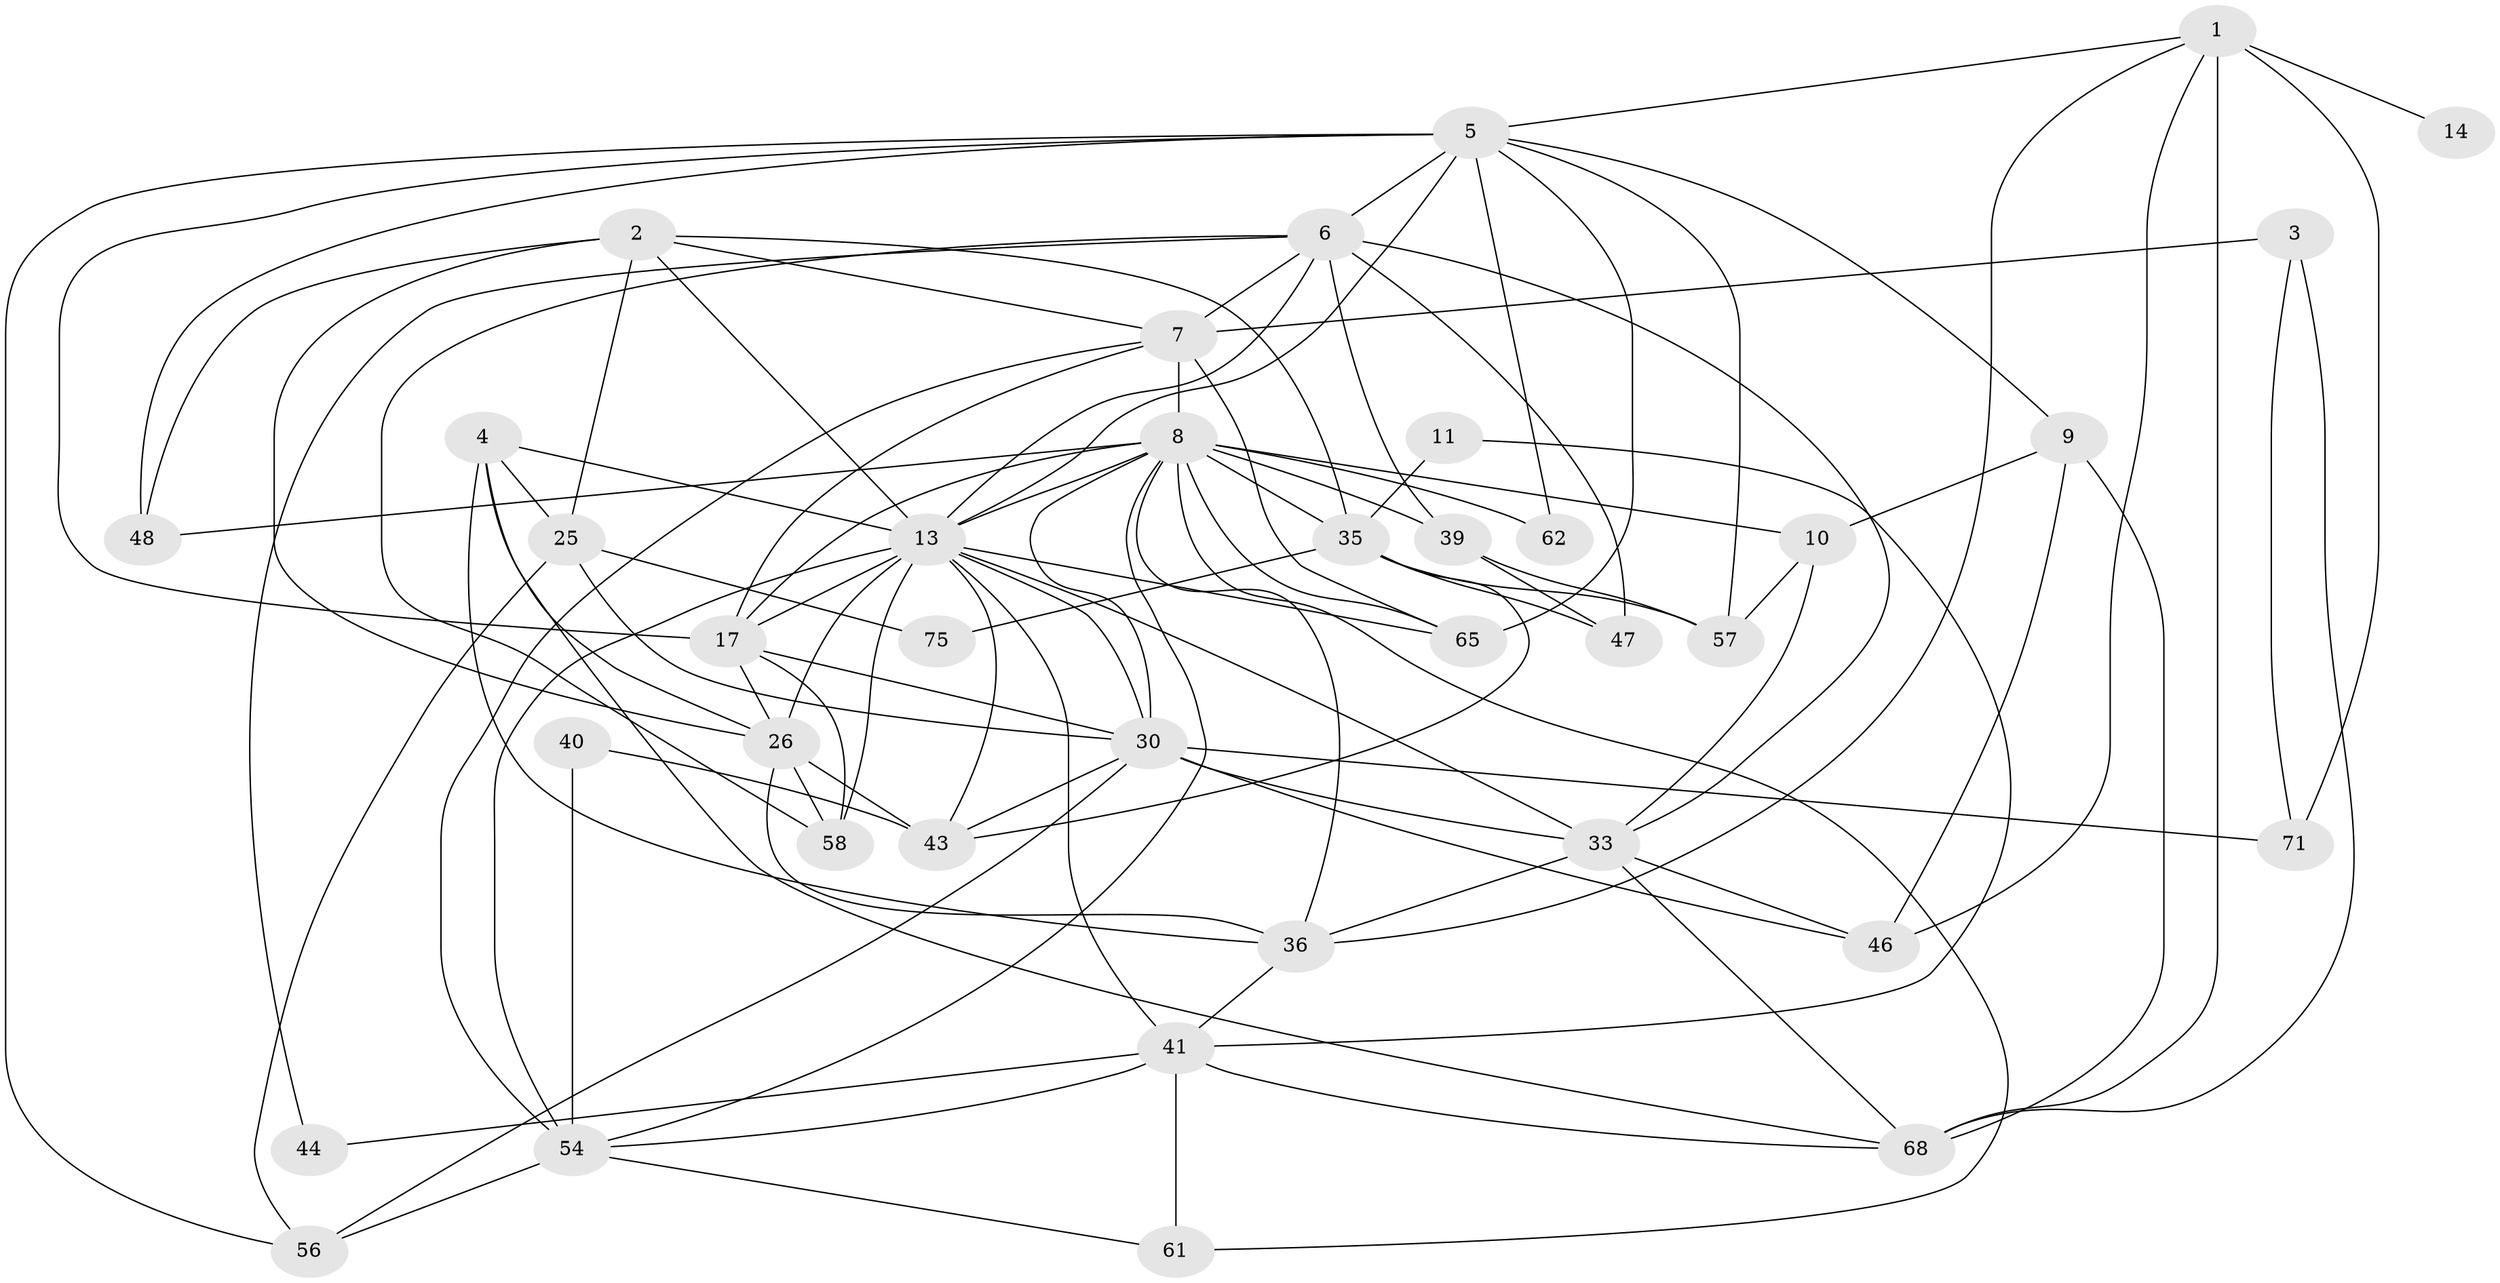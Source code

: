 // original degree distribution, {5: 0.19736842105263158, 4: 0.2894736842105263, 2: 0.15789473684210525, 3: 0.21052631578947367, 6: 0.10526315789473684, 7: 0.039473684210526314}
// Generated by graph-tools (version 1.1) at 2025/14/03/09/25 04:14:59]
// undirected, 38 vertices, 100 edges
graph export_dot {
graph [start="1"]
  node [color=gray90,style=filled];
  1 [super="+29"];
  2 [super="+21+18"];
  3 [super="+52"];
  4 [super="+19"];
  5 [super="+27+64+45"];
  6 [super="+24"];
  7 [super="+49+20+15"];
  8 [super="+12+34+73+16"];
  9;
  10 [super="+37"];
  11;
  13 [super="+23+31"];
  14;
  17 [super="+59"];
  25;
  26 [super="+55"];
  30 [super="+42+53"];
  33 [super="+69"];
  35 [super="+50"];
  36 [super="+51"];
  39;
  40;
  41 [super="+76+67"];
  43;
  44;
  46;
  47;
  48;
  54;
  56 [super="+60"];
  57;
  58;
  61;
  62;
  65 [super="+72"];
  68;
  71;
  75;
  1 -- 46;
  1 -- 14 [weight=2];
  1 -- 68;
  1 -- 71;
  1 -- 36;
  1 -- 5;
  2 -- 48;
  2 -- 25;
  2 -- 7;
  2 -- 35;
  2 -- 26;
  2 -- 13;
  3 -- 68;
  3 -- 71;
  3 -- 7;
  4 -- 36;
  4 -- 68;
  4 -- 25;
  4 -- 26 [weight=2];
  4 -- 13;
  5 -- 65;
  5 -- 17;
  5 -- 6;
  5 -- 48;
  5 -- 9;
  5 -- 56;
  5 -- 57;
  5 -- 62;
  5 -- 13;
  6 -- 44;
  6 -- 39;
  6 -- 58;
  6 -- 47;
  6 -- 7;
  6 -- 33;
  6 -- 13;
  7 -- 8 [weight=2];
  7 -- 17;
  7 -- 65;
  7 -- 54;
  8 -- 48 [weight=2];
  8 -- 65 [weight=2];
  8 -- 35;
  8 -- 10;
  8 -- 54;
  8 -- 36;
  8 -- 62 [weight=2];
  8 -- 61;
  8 -- 30 [weight=2];
  8 -- 39;
  8 -- 13;
  8 -- 17;
  9 -- 68;
  9 -- 46;
  9 -- 10;
  10 -- 33;
  10 -- 57;
  11 -- 35;
  11 -- 41;
  13 -- 65;
  13 -- 33 [weight=2];
  13 -- 43 [weight=2];
  13 -- 17;
  13 -- 54;
  13 -- 58;
  13 -- 30;
  13 -- 41;
  13 -- 26;
  17 -- 30;
  17 -- 26;
  17 -- 58;
  25 -- 75;
  25 -- 30;
  25 -- 56;
  26 -- 58;
  26 -- 43;
  26 -- 36;
  30 -- 33;
  30 -- 71;
  30 -- 43;
  30 -- 46;
  30 -- 56;
  33 -- 68;
  33 -- 46;
  33 -- 36;
  35 -- 43;
  35 -- 57;
  35 -- 75;
  35 -- 47;
  36 -- 41;
  39 -- 57;
  39 -- 47;
  40 -- 43;
  40 -- 54;
  41 -- 54;
  41 -- 44;
  41 -- 61;
  41 -- 68;
  54 -- 61;
  54 -- 56;
}
